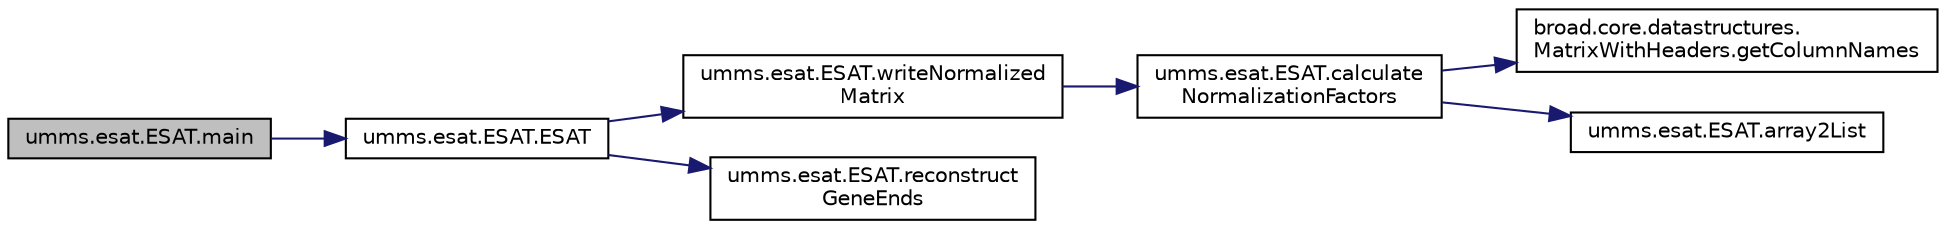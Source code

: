 digraph "umms.esat.ESAT.main"
{
  edge [fontname="Helvetica",fontsize="10",labelfontname="Helvetica",labelfontsize="10"];
  node [fontname="Helvetica",fontsize="10",shape=record];
  rankdir="LR";
  Node1 [label="umms.esat.ESAT.main",height=0.2,width=0.4,color="black", fillcolor="grey75", style="filled" fontcolor="black"];
  Node1 -> Node2 [color="midnightblue",fontsize="10",style="solid",fontname="Helvetica"];
  Node2 [label="umms.esat.ESAT.ESAT",height=0.2,width=0.4,color="black", fillcolor="white", style="filled",URL="$classumms_1_1esat_1_1_e_s_a_t.html#aeb2c38157e875926fe8f3a4949d600b4"];
  Node2 -> Node3 [color="midnightblue",fontsize="10",style="solid",fontname="Helvetica"];
  Node3 [label="umms.esat.ESAT.writeNormalized\lMatrix",height=0.2,width=0.4,color="black", fillcolor="white", style="filled",URL="$classumms_1_1esat_1_1_e_s_a_t.html#a0c0805cb33f787baa8c74f6b382bfaa7"];
  Node3 -> Node4 [color="midnightblue",fontsize="10",style="solid",fontname="Helvetica"];
  Node4 [label="umms.esat.ESAT.calculate\lNormalizationFactors",height=0.2,width=0.4,color="black", fillcolor="white", style="filled",URL="$classumms_1_1esat_1_1_e_s_a_t.html#a36fc452b596f2408460fc28d50f98d4f"];
  Node4 -> Node5 [color="midnightblue",fontsize="10",style="solid",fontname="Helvetica"];
  Node5 [label="broad.core.datastructures.\lMatrixWithHeaders.getColumnNames",height=0.2,width=0.4,color="black", fillcolor="white", style="filled",URL="$classbroad_1_1core_1_1datastructures_1_1_matrix_with_headers.html#a488a21c1993afb6381f59f5b133c8f1c"];
  Node4 -> Node6 [color="midnightblue",fontsize="10",style="solid",fontname="Helvetica"];
  Node6 [label="umms.esat.ESAT.array2List",height=0.2,width=0.4,color="black", fillcolor="white", style="filled",URL="$classumms_1_1esat_1_1_e_s_a_t.html#aa50134cfa33375dd6440974c7915cd9c"];
  Node2 -> Node7 [color="midnightblue",fontsize="10",style="solid",fontname="Helvetica"];
  Node7 [label="umms.esat.ESAT.reconstruct\lGeneEnds",height=0.2,width=0.4,color="black", fillcolor="white", style="filled",URL="$classumms_1_1esat_1_1_e_s_a_t.html#aa9024ccb95db2d1a32965900440c3fd5"];
}
